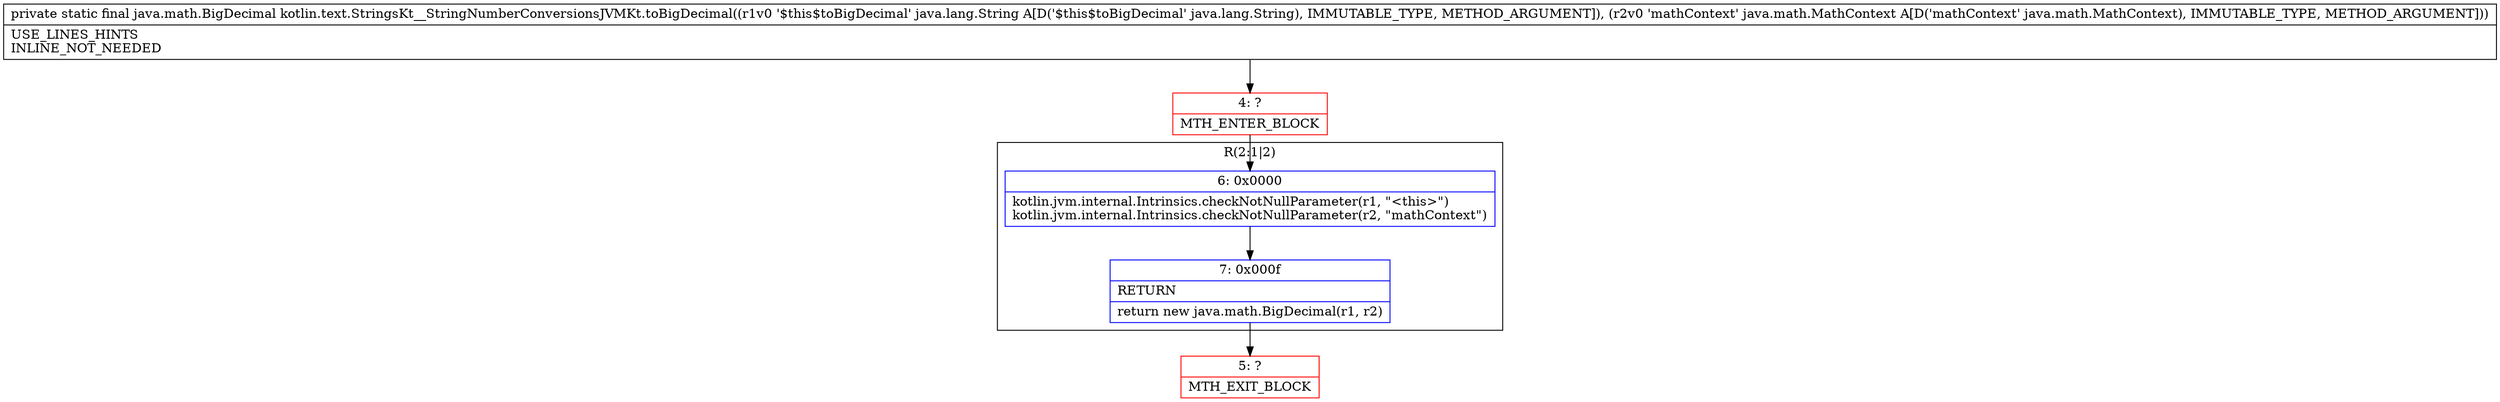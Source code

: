 digraph "CFG forkotlin.text.StringsKt__StringNumberConversionsJVMKt.toBigDecimal(Ljava\/lang\/String;Ljava\/math\/MathContext;)Ljava\/math\/BigDecimal;" {
subgraph cluster_Region_425817304 {
label = "R(2:1|2)";
node [shape=record,color=blue];
Node_6 [shape=record,label="{6\:\ 0x0000|kotlin.jvm.internal.Intrinsics.checkNotNullParameter(r1, \"\<this\>\")\lkotlin.jvm.internal.Intrinsics.checkNotNullParameter(r2, \"mathContext\")\l}"];
Node_7 [shape=record,label="{7\:\ 0x000f|RETURN\l|return new java.math.BigDecimal(r1, r2)\l}"];
}
Node_4 [shape=record,color=red,label="{4\:\ ?|MTH_ENTER_BLOCK\l}"];
Node_5 [shape=record,color=red,label="{5\:\ ?|MTH_EXIT_BLOCK\l}"];
MethodNode[shape=record,label="{private static final java.math.BigDecimal kotlin.text.StringsKt__StringNumberConversionsJVMKt.toBigDecimal((r1v0 '$this$toBigDecimal' java.lang.String A[D('$this$toBigDecimal' java.lang.String), IMMUTABLE_TYPE, METHOD_ARGUMENT]), (r2v0 'mathContext' java.math.MathContext A[D('mathContext' java.math.MathContext), IMMUTABLE_TYPE, METHOD_ARGUMENT]))  | USE_LINES_HINTS\lINLINE_NOT_NEEDED\l}"];
MethodNode -> Node_4;Node_6 -> Node_7;
Node_7 -> Node_5;
Node_4 -> Node_6;
}

